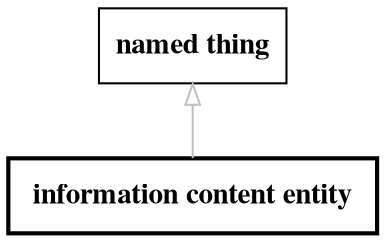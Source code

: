 // biolink model
digraph {
	graph [fontsize=32 penwidth=5]
	node [color=black fontname="times bold" shape=rectangle]
	edge [color=gray fontcolor=darkgray]
	"information content entity" [label=" information content entity " style=bold]
	"named thing" -> "information content entity" [label="" arrowtail=onormal dir=back]
}
